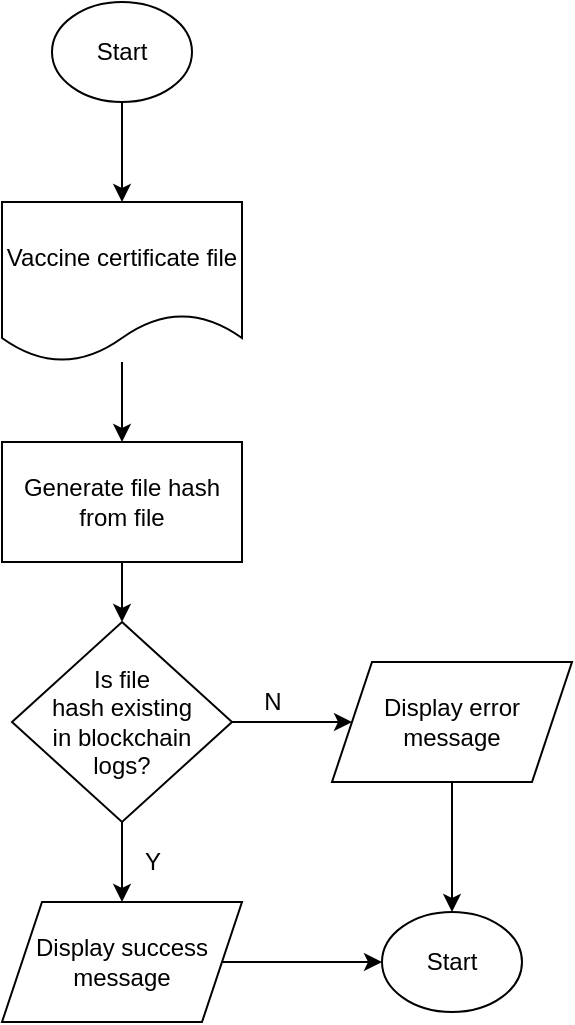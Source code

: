 <mxfile version="17.4.5" type="device"><diagram id="Sb2R2b-pnU8LHUDqsLIp" name="Page-1"><mxGraphModel dx="960" dy="587" grid="1" gridSize="10" guides="1" tooltips="1" connect="1" arrows="1" fold="1" page="1" pageScale="1" pageWidth="850" pageHeight="1100" math="0" shadow="0"><root><mxCell id="0"/><mxCell id="1" parent="0"/><mxCell id="Hg5kx16Cvi7hYWRWFTpn-5" value="" style="edgeStyle=orthogonalEdgeStyle;rounded=0;orthogonalLoop=1;jettySize=auto;html=1;" edge="1" parent="1" source="Hg5kx16Cvi7hYWRWFTpn-1" target="Hg5kx16Cvi7hYWRWFTpn-3"><mxGeometry relative="1" as="geometry"/></mxCell><mxCell id="Hg5kx16Cvi7hYWRWFTpn-1" value="Start" style="ellipse;whiteSpace=wrap;html=1;" vertex="1" parent="1"><mxGeometry x="140" y="120" width="70" height="50" as="geometry"/></mxCell><mxCell id="Hg5kx16Cvi7hYWRWFTpn-6" value="" style="edgeStyle=orthogonalEdgeStyle;rounded=0;orthogonalLoop=1;jettySize=auto;html=1;" edge="1" parent="1" source="Hg5kx16Cvi7hYWRWFTpn-3" target="Hg5kx16Cvi7hYWRWFTpn-4"><mxGeometry relative="1" as="geometry"/></mxCell><mxCell id="Hg5kx16Cvi7hYWRWFTpn-3" value="Vaccine certificate file" style="shape=document;whiteSpace=wrap;html=1;boundedLbl=1;" vertex="1" parent="1"><mxGeometry x="115" y="220" width="120" height="80" as="geometry"/></mxCell><mxCell id="Hg5kx16Cvi7hYWRWFTpn-8" value="" style="edgeStyle=orthogonalEdgeStyle;rounded=0;orthogonalLoop=1;jettySize=auto;html=1;" edge="1" parent="1" source="Hg5kx16Cvi7hYWRWFTpn-4" target="Hg5kx16Cvi7hYWRWFTpn-7"><mxGeometry relative="1" as="geometry"/></mxCell><mxCell id="Hg5kx16Cvi7hYWRWFTpn-4" value="Generate file hash from file" style="rounded=0;whiteSpace=wrap;html=1;" vertex="1" parent="1"><mxGeometry x="115" y="340" width="120" height="60" as="geometry"/></mxCell><mxCell id="Hg5kx16Cvi7hYWRWFTpn-10" value="" style="edgeStyle=orthogonalEdgeStyle;rounded=0;orthogonalLoop=1;jettySize=auto;html=1;" edge="1" parent="1" source="Hg5kx16Cvi7hYWRWFTpn-7" target="Hg5kx16Cvi7hYWRWFTpn-9"><mxGeometry relative="1" as="geometry"/></mxCell><mxCell id="Hg5kx16Cvi7hYWRWFTpn-12" value="" style="edgeStyle=orthogonalEdgeStyle;rounded=0;orthogonalLoop=1;jettySize=auto;html=1;" edge="1" parent="1" source="Hg5kx16Cvi7hYWRWFTpn-7" target="Hg5kx16Cvi7hYWRWFTpn-11"><mxGeometry relative="1" as="geometry"/></mxCell><mxCell id="Hg5kx16Cvi7hYWRWFTpn-7" value="Is file &lt;br&gt;hash existing &lt;br&gt;in blockchain &lt;br&gt;logs?" style="rhombus;whiteSpace=wrap;html=1;" vertex="1" parent="1"><mxGeometry x="120" y="430" width="110" height="100" as="geometry"/></mxCell><mxCell id="Hg5kx16Cvi7hYWRWFTpn-14" value="" style="edgeStyle=orthogonalEdgeStyle;rounded=0;orthogonalLoop=1;jettySize=auto;html=1;" edge="1" parent="1" source="Hg5kx16Cvi7hYWRWFTpn-9" target="Hg5kx16Cvi7hYWRWFTpn-13"><mxGeometry relative="1" as="geometry"/></mxCell><mxCell id="Hg5kx16Cvi7hYWRWFTpn-9" value="Display error message" style="shape=parallelogram;perimeter=parallelogramPerimeter;whiteSpace=wrap;html=1;fixedSize=1;" vertex="1" parent="1"><mxGeometry x="280" y="450" width="120" height="60" as="geometry"/></mxCell><mxCell id="Hg5kx16Cvi7hYWRWFTpn-15" value="" style="edgeStyle=orthogonalEdgeStyle;rounded=0;orthogonalLoop=1;jettySize=auto;html=1;" edge="1" parent="1" source="Hg5kx16Cvi7hYWRWFTpn-11" target="Hg5kx16Cvi7hYWRWFTpn-13"><mxGeometry relative="1" as="geometry"/></mxCell><mxCell id="Hg5kx16Cvi7hYWRWFTpn-11" value="Display success message" style="shape=parallelogram;perimeter=parallelogramPerimeter;whiteSpace=wrap;html=1;fixedSize=1;" vertex="1" parent="1"><mxGeometry x="115" y="570" width="120" height="60" as="geometry"/></mxCell><mxCell id="Hg5kx16Cvi7hYWRWFTpn-13" value="Start" style="ellipse;whiteSpace=wrap;html=1;" vertex="1" parent="1"><mxGeometry x="305" y="575" width="70" height="50" as="geometry"/></mxCell><mxCell id="Hg5kx16Cvi7hYWRWFTpn-16" value="N" style="text;html=1;align=center;verticalAlign=middle;resizable=0;points=[];autosize=1;strokeColor=none;fillColor=none;" vertex="1" parent="1"><mxGeometry x="240" y="460" width="20" height="20" as="geometry"/></mxCell><mxCell id="Hg5kx16Cvi7hYWRWFTpn-17" value="Y" style="text;html=1;align=center;verticalAlign=middle;resizable=0;points=[];autosize=1;strokeColor=none;fillColor=none;" vertex="1" parent="1"><mxGeometry x="180" y="540" width="20" height="20" as="geometry"/></mxCell></root></mxGraphModel></diagram></mxfile>